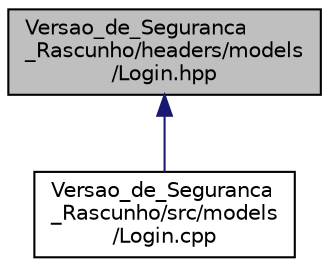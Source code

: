 digraph "Versao_de_Seguranca_Rascunho/headers/models/Login.hpp"
{
 // LATEX_PDF_SIZE
  edge [fontname="Helvetica",fontsize="10",labelfontname="Helvetica",labelfontsize="10"];
  node [fontname="Helvetica",fontsize="10",shape=record];
  Node1 [label="Versao_de_Seguranca\l_Rascunho/headers/models\l/Login.hpp",height=0.2,width=0.4,color="black", fillcolor="grey75", style="filled", fontcolor="black",tooltip=" "];
  Node1 -> Node2 [dir="back",color="midnightblue",fontsize="10",style="solid",fontname="Helvetica"];
  Node2 [label="Versao_de_Seguranca\l_Rascunho/src/models\l/Login.cpp",height=0.2,width=0.4,color="black", fillcolor="white", style="filled",URL="$Versao__de__Seguranca__Rascunho_2src_2models_2Login_8cpp.html",tooltip=" "];
}
